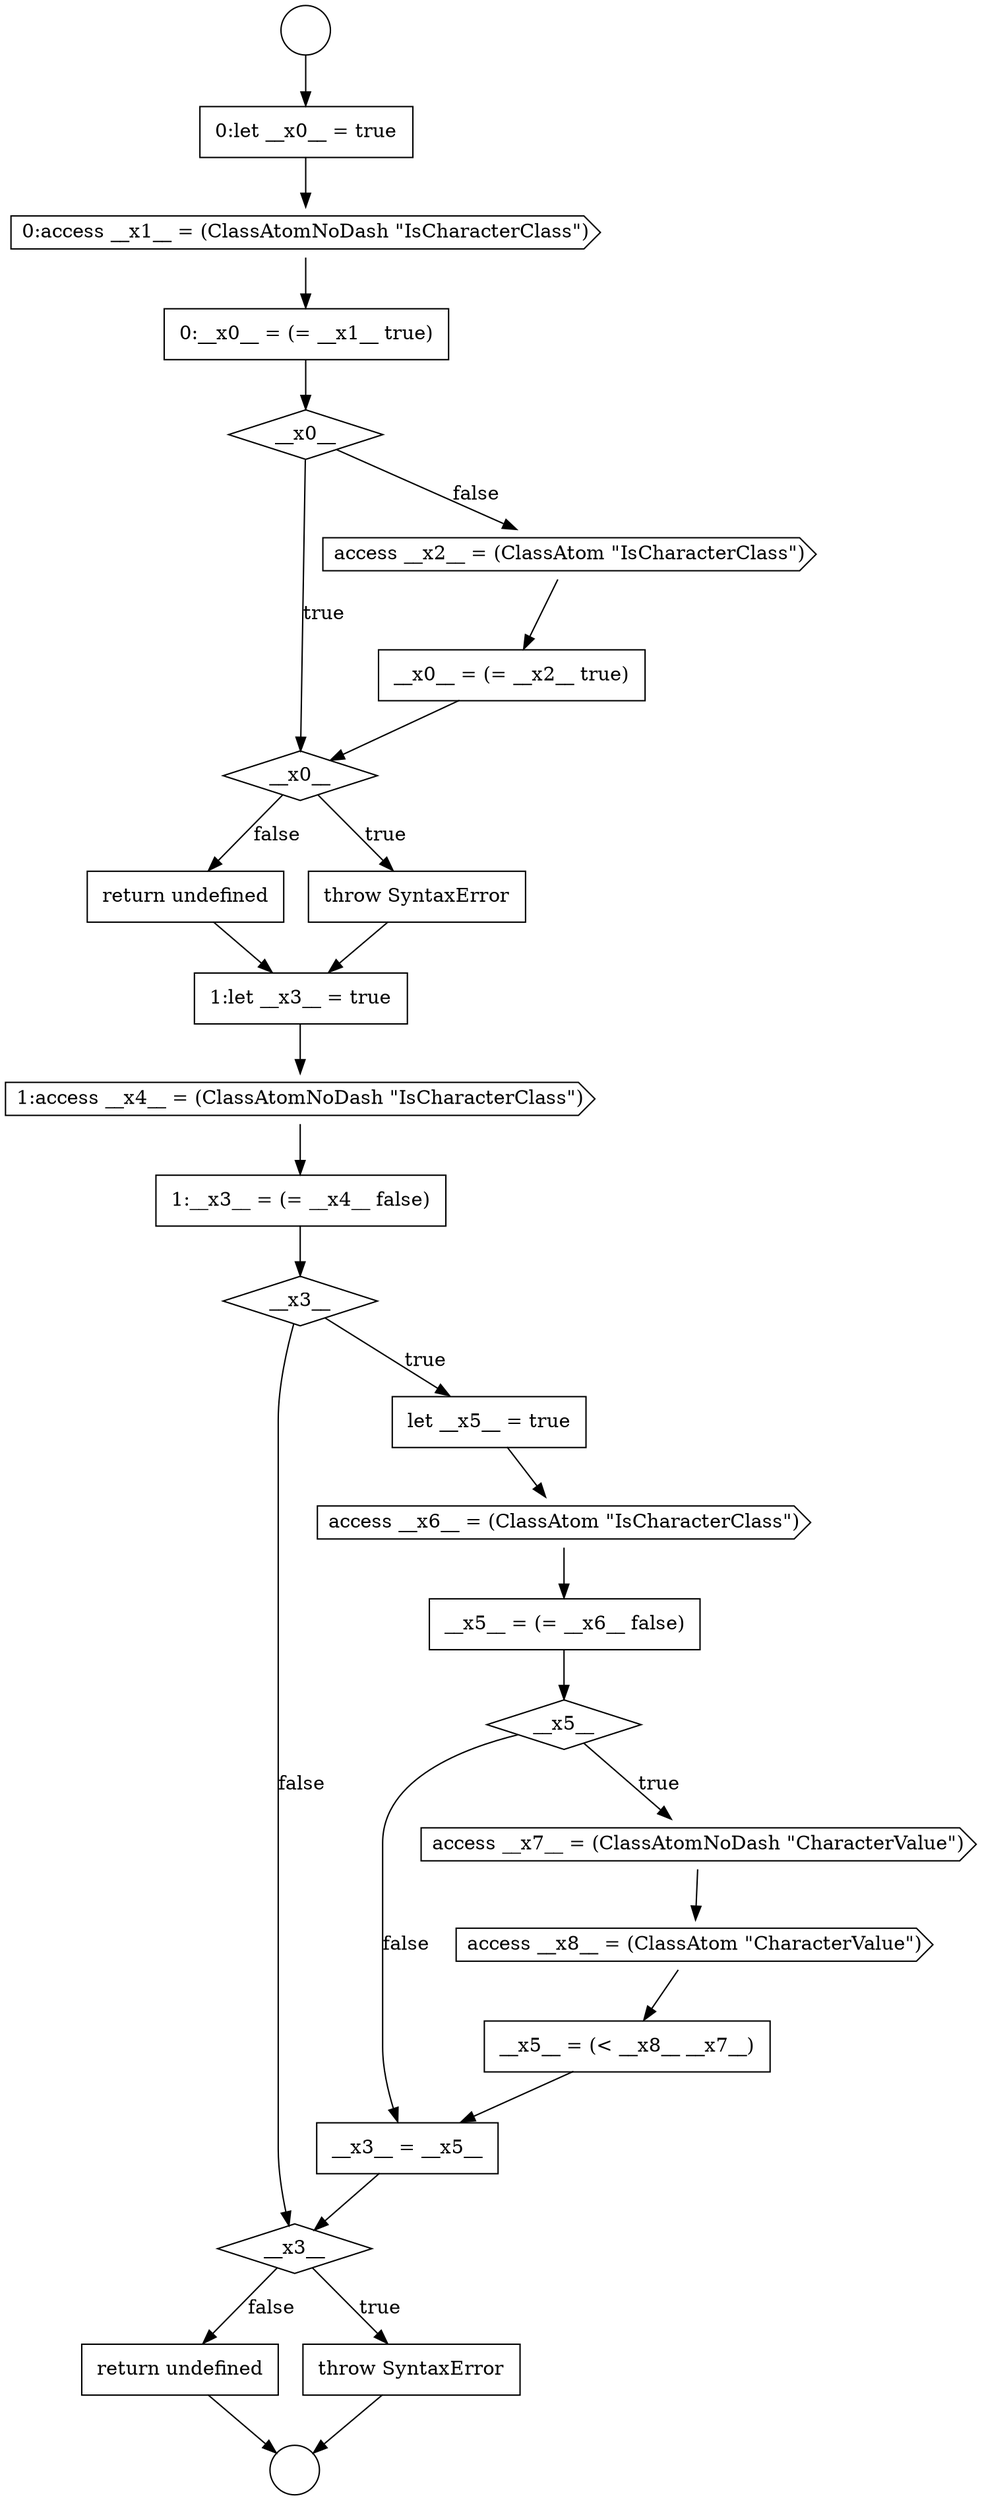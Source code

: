 digraph {
  node20902 [shape=none, margin=0, label=<<font color="black">
    <table border="0" cellborder="1" cellspacing="0" cellpadding="10">
      <tr><td align="left">0:let __x0__ = true</td></tr>
    </table>
  </font>> color="black" fillcolor="white" style=filled]
  node20914 [shape=diamond, label=<<font color="black">__x3__</font>> color="black" fillcolor="white" style=filled]
  node20917 [shape=none, margin=0, label=<<font color="black">
    <table border="0" cellborder="1" cellspacing="0" cellpadding="10">
      <tr><td align="left">__x5__ = (= __x6__ false)</td></tr>
    </table>
  </font>> color="black" fillcolor="white" style=filled]
  node20905 [shape=diamond, label=<<font color="black">__x0__</font>> color="black" fillcolor="white" style=filled]
  node20908 [shape=diamond, label=<<font color="black">__x0__</font>> color="black" fillcolor="white" style=filled]
  node20918 [shape=diamond, label=<<font color="black">__x5__</font>> color="black" fillcolor="white" style=filled]
  node20911 [shape=none, margin=0, label=<<font color="black">
    <table border="0" cellborder="1" cellspacing="0" cellpadding="10">
      <tr><td align="left">1:let __x3__ = true</td></tr>
    </table>
  </font>> color="black" fillcolor="white" style=filled]
  node20916 [shape=cds, label=<<font color="black">access __x6__ = (ClassAtom &quot;IsCharacterClass&quot;)</font>> color="black" fillcolor="white" style=filled]
  node20910 [shape=none, margin=0, label=<<font color="black">
    <table border="0" cellborder="1" cellspacing="0" cellpadding="10">
      <tr><td align="left">return undefined</td></tr>
    </table>
  </font>> color="black" fillcolor="white" style=filled]
  node20913 [shape=none, margin=0, label=<<font color="black">
    <table border="0" cellborder="1" cellspacing="0" cellpadding="10">
      <tr><td align="left">1:__x3__ = (= __x4__ false)</td></tr>
    </table>
  </font>> color="black" fillcolor="white" style=filled]
  node20923 [shape=diamond, label=<<font color="black">__x3__</font>> color="black" fillcolor="white" style=filled]
  node20920 [shape=cds, label=<<font color="black">access __x8__ = (ClassAtom &quot;CharacterValue&quot;)</font>> color="black" fillcolor="white" style=filled]
  node20922 [shape=none, margin=0, label=<<font color="black">
    <table border="0" cellborder="1" cellspacing="0" cellpadding="10">
      <tr><td align="left">__x3__ = __x5__</td></tr>
    </table>
  </font>> color="black" fillcolor="white" style=filled]
  node20909 [shape=none, margin=0, label=<<font color="black">
    <table border="0" cellborder="1" cellspacing="0" cellpadding="10">
      <tr><td align="left">throw SyntaxError</td></tr>
    </table>
  </font>> color="black" fillcolor="white" style=filled]
  node20903 [shape=cds, label=<<font color="black">0:access __x1__ = (ClassAtomNoDash &quot;IsCharacterClass&quot;)</font>> color="black" fillcolor="white" style=filled]
  node20921 [shape=none, margin=0, label=<<font color="black">
    <table border="0" cellborder="1" cellspacing="0" cellpadding="10">
      <tr><td align="left">__x5__ = (&lt; __x8__ __x7__)</td></tr>
    </table>
  </font>> color="black" fillcolor="white" style=filled]
  node20912 [shape=cds, label=<<font color="black">1:access __x4__ = (ClassAtomNoDash &quot;IsCharacterClass&quot;)</font>> color="black" fillcolor="white" style=filled]
  node20925 [shape=none, margin=0, label=<<font color="black">
    <table border="0" cellborder="1" cellspacing="0" cellpadding="10">
      <tr><td align="left">return undefined</td></tr>
    </table>
  </font>> color="black" fillcolor="white" style=filled]
  node20904 [shape=none, margin=0, label=<<font color="black">
    <table border="0" cellborder="1" cellspacing="0" cellpadding="10">
      <tr><td align="left">0:__x0__ = (= __x1__ true)</td></tr>
    </table>
  </font>> color="black" fillcolor="white" style=filled]
  node20915 [shape=none, margin=0, label=<<font color="black">
    <table border="0" cellborder="1" cellspacing="0" cellpadding="10">
      <tr><td align="left">let __x5__ = true</td></tr>
    </table>
  </font>> color="black" fillcolor="white" style=filled]
  node20924 [shape=none, margin=0, label=<<font color="black">
    <table border="0" cellborder="1" cellspacing="0" cellpadding="10">
      <tr><td align="left">throw SyntaxError</td></tr>
    </table>
  </font>> color="black" fillcolor="white" style=filled]
  node20907 [shape=none, margin=0, label=<<font color="black">
    <table border="0" cellborder="1" cellspacing="0" cellpadding="10">
      <tr><td align="left">__x0__ = (= __x2__ true)</td></tr>
    </table>
  </font>> color="black" fillcolor="white" style=filled]
  node20900 [shape=circle label=" " color="black" fillcolor="white" style=filled]
  node20919 [shape=cds, label=<<font color="black">access __x7__ = (ClassAtomNoDash &quot;CharacterValue&quot;)</font>> color="black" fillcolor="white" style=filled]
  node20901 [shape=circle label=" " color="black" fillcolor="white" style=filled]
  node20906 [shape=cds, label=<<font color="black">access __x2__ = (ClassAtom &quot;IsCharacterClass&quot;)</font>> color="black" fillcolor="white" style=filled]
  node20917 -> node20918 [ color="black"]
  node20916 -> node20917 [ color="black"]
  node20907 -> node20908 [ color="black"]
  node20908 -> node20909 [label=<<font color="black">true</font>> color="black"]
  node20908 -> node20910 [label=<<font color="black">false</font>> color="black"]
  node20922 -> node20923 [ color="black"]
  node20910 -> node20911 [ color="black"]
  node20909 -> node20911 [ color="black"]
  node20903 -> node20904 [ color="black"]
  node20914 -> node20915 [label=<<font color="black">true</font>> color="black"]
  node20914 -> node20923 [label=<<font color="black">false</font>> color="black"]
  node20900 -> node20902 [ color="black"]
  node20913 -> node20914 [ color="black"]
  node20921 -> node20922 [ color="black"]
  node20905 -> node20908 [label=<<font color="black">true</font>> color="black"]
  node20905 -> node20906 [label=<<font color="black">false</font>> color="black"]
  node20904 -> node20905 [ color="black"]
  node20918 -> node20919 [label=<<font color="black">true</font>> color="black"]
  node20918 -> node20922 [label=<<font color="black">false</font>> color="black"]
  node20906 -> node20907 [ color="black"]
  node20924 -> node20901 [ color="black"]
  node20911 -> node20912 [ color="black"]
  node20919 -> node20920 [ color="black"]
  node20925 -> node20901 [ color="black"]
  node20912 -> node20913 [ color="black"]
  node20923 -> node20924 [label=<<font color="black">true</font>> color="black"]
  node20923 -> node20925 [label=<<font color="black">false</font>> color="black"]
  node20902 -> node20903 [ color="black"]
  node20915 -> node20916 [ color="black"]
  node20920 -> node20921 [ color="black"]
}
